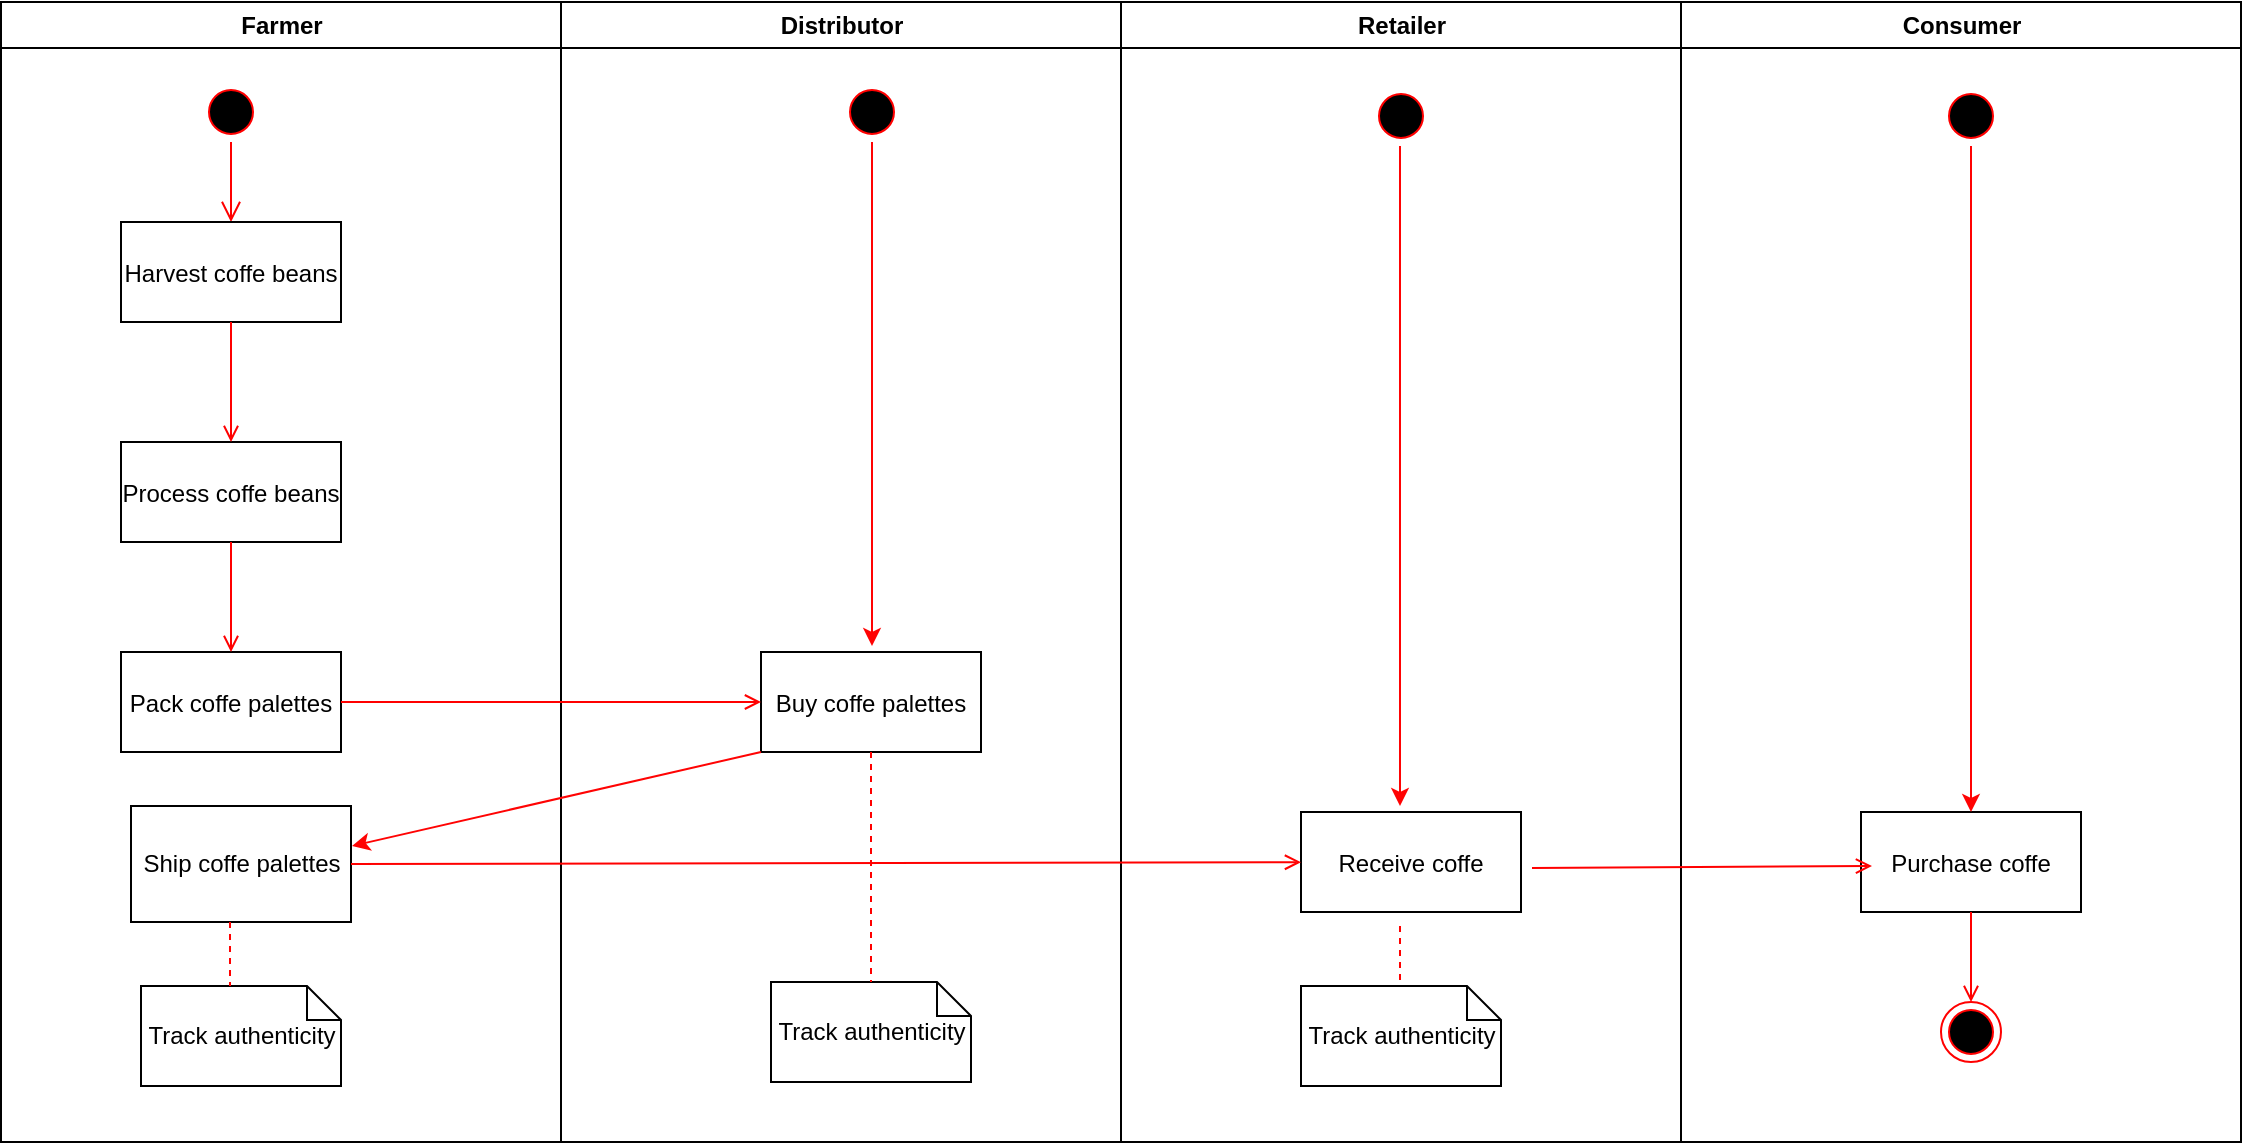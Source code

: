 <mxfile version="14.7.0" type="device"><diagram name="Page-1" id="e7e014a7-5840-1c2e-5031-d8a46d1fe8dd"><mxGraphModel dx="1274" dy="773" grid="1" gridSize="10" guides="1" tooltips="1" connect="1" arrows="1" fold="1" page="1" pageScale="1" pageWidth="1169" pageHeight="826" background="none" math="0" shadow="0"><root><mxCell id="0"/><mxCell id="1" parent="0"/><mxCell id="2" value="Farmer" style="swimlane;whiteSpace=wrap" parent="1" vertex="1"><mxGeometry x="164.5" y="128" width="280" height="570" as="geometry"/></mxCell><mxCell id="5" value="" style="ellipse;shape=startState;fillColor=#000000;strokeColor=#ff0000;" parent="2" vertex="1"><mxGeometry x="100" y="40" width="30" height="30" as="geometry"/></mxCell><mxCell id="6" value="" style="edgeStyle=elbowEdgeStyle;elbow=horizontal;verticalAlign=bottom;endArrow=open;endSize=8;strokeColor=#FF0000;endFill=1;rounded=0" parent="2" source="5" target="7" edge="1"><mxGeometry x="100" y="40" as="geometry"><mxPoint x="115" y="110" as="targetPoint"/></mxGeometry></mxCell><mxCell id="7" value="Harvest coffe beans" style="" parent="2" vertex="1"><mxGeometry x="60" y="110" width="110" height="50" as="geometry"/></mxCell><mxCell id="8" value="Process coffe beans" style="" parent="2" vertex="1"><mxGeometry x="60" y="220" width="110" height="50" as="geometry"/></mxCell><mxCell id="9" value="" style="endArrow=open;strokeColor=#FF0000;endFill=1;rounded=0" parent="2" source="7" target="8" edge="1"><mxGeometry relative="1" as="geometry"/></mxCell><mxCell id="10" value="Pack coffe palettes" style="" parent="2" vertex="1"><mxGeometry x="60" y="325" width="110" height="50" as="geometry"/></mxCell><mxCell id="11" value="" style="endArrow=open;strokeColor=#FF0000;endFill=1;rounded=0" parent="2" source="8" target="10" edge="1"><mxGeometry relative="1" as="geometry"/></mxCell><mxCell id="9GonF039FXUskHuef2e5-47" value="Track authenticity" style="shape=note;whiteSpace=wrap;size=17" parent="2" vertex="1"><mxGeometry x="70" y="492" width="100" height="50" as="geometry"/></mxCell><mxCell id="9GonF039FXUskHuef2e5-51" value="Ship coffe palettes" style="rounded=0;whiteSpace=wrap;html=1;" parent="2" vertex="1"><mxGeometry x="65" y="402" width="110" height="58" as="geometry"/></mxCell><mxCell id="9GonF039FXUskHuef2e5-54" value="" style="endArrow=none;strokeColor=#FF0000;endFill=0;rounded=0;dashed=1" parent="2" edge="1"><mxGeometry relative="1" as="geometry"><mxPoint x="114.5" y="460" as="sourcePoint"/><mxPoint x="114.5" y="492" as="targetPoint"/></mxGeometry></mxCell><mxCell id="3" value="Distributor" style="swimlane;whiteSpace=wrap" parent="1" vertex="1"><mxGeometry x="444.5" y="128" width="280" height="570" as="geometry"/></mxCell><mxCell id="13" value="" style="ellipse;shape=startState;fillColor=#000000;strokeColor=#ff0000;" parent="3" vertex="1"><mxGeometry x="140.5" y="40" width="30" height="30" as="geometry"/></mxCell><mxCell id="18" value="Buy coffe palettes" style="" parent="3" vertex="1"><mxGeometry x="100" y="325" width="110" height="50" as="geometry"/></mxCell><mxCell id="31" value="Track authenticity" style="shape=note;whiteSpace=wrap;size=17" parent="3" vertex="1"><mxGeometry x="105" y="490" width="100" height="50" as="geometry"/></mxCell><mxCell id="32" value="" style="endArrow=none;strokeColor=#FF0000;endFill=0;rounded=0;dashed=1" parent="3" source="18" target="31" edge="1"><mxGeometry relative="1" as="geometry"/></mxCell><mxCell id="4" value="Retailer" style="swimlane;whiteSpace=wrap" parent="1" vertex="1"><mxGeometry x="724.5" y="128" width="280" height="570" as="geometry"/></mxCell><mxCell id="33" value="Receive coffe" style="" parent="4" vertex="1"><mxGeometry x="90" y="405" width="110" height="50" as="geometry"/></mxCell><mxCell id="9GonF039FXUskHuef2e5-48" value="Track authenticity" style="shape=note;whiteSpace=wrap;size=17" parent="4" vertex="1"><mxGeometry x="90" y="492" width="100" height="50" as="geometry"/></mxCell><mxCell id="9GonF039FXUskHuef2e5-55" value="" style="ellipse;shape=startState;fillColor=#000000;strokeColor=#ff0000;" parent="4" vertex="1"><mxGeometry x="125" y="42" width="30" height="30" as="geometry"/></mxCell><mxCell id="9GonF039FXUskHuef2e5-56" value="" style="endArrow=classic;html=1;exitX=0.5;exitY=1;exitDx=0;exitDy=0;fillColor=#f8cecc;strokeColor=#FF0303;" parent="4" edge="1"><mxGeometry width="50" height="50" relative="1" as="geometry"><mxPoint x="139.5" y="72" as="sourcePoint"/><mxPoint x="139.5" y="402" as="targetPoint"/></mxGeometry></mxCell><mxCell id="9GonF039FXUskHuef2e5-59" value="" style="endArrow=none;strokeColor=#FF0000;endFill=0;rounded=0;dashed=1" parent="4" edge="1"><mxGeometry relative="1" as="geometry"><mxPoint x="139.5" y="462" as="sourcePoint"/><mxPoint x="139.5" y="492" as="targetPoint"/></mxGeometry></mxCell><mxCell id="20" value="" style="endArrow=open;strokeColor=#FF0000;endFill=1;rounded=0" parent="1" source="10" target="18" edge="1"><mxGeometry relative="1" as="geometry"/></mxCell><mxCell id="9GonF039FXUskHuef2e5-41" value="Consumer" style="swimlane;whiteSpace=wrap" parent="1" vertex="1"><mxGeometry x="1004.5" y="128" width="280" height="570" as="geometry"/></mxCell><mxCell id="9GonF039FXUskHuef2e5-42" value="Purchase coffe" style="" parent="9GonF039FXUskHuef2e5-41" vertex="1"><mxGeometry x="90" y="405" width="110" height="50" as="geometry"/></mxCell><mxCell id="9GonF039FXUskHuef2e5-45" value="" style="ellipse;shape=endState;fillColor=#000000;strokeColor=#ff0000" parent="9GonF039FXUskHuef2e5-41" vertex="1"><mxGeometry x="130" y="500" width="30" height="30" as="geometry"/></mxCell><mxCell id="9GonF039FXUskHuef2e5-46" value="" style="endArrow=open;strokeColor=#FF0000;endFill=1;rounded=0" parent="9GonF039FXUskHuef2e5-41" source="9GonF039FXUskHuef2e5-42" target="9GonF039FXUskHuef2e5-45" edge="1"><mxGeometry relative="1" as="geometry"/></mxCell><mxCell id="9GonF039FXUskHuef2e5-58" style="edgeStyle=orthogonalEdgeStyle;rounded=0;orthogonalLoop=1;jettySize=auto;html=1;entryX=0.5;entryY=0;entryDx=0;entryDy=0;strokeColor=#FF0303;" parent="9GonF039FXUskHuef2e5-41" source="9GonF039FXUskHuef2e5-57" target="9GonF039FXUskHuef2e5-42" edge="1"><mxGeometry relative="1" as="geometry"/></mxCell><mxCell id="9GonF039FXUskHuef2e5-57" value="" style="ellipse;shape=startState;fillColor=#000000;strokeColor=#ff0000;" parent="9GonF039FXUskHuef2e5-41" vertex="1"><mxGeometry x="130" y="42" width="30" height="30" as="geometry"/></mxCell><mxCell id="9GonF039FXUskHuef2e5-50" value="" style="endArrow=classic;html=1;exitX=0.5;exitY=1;exitDx=0;exitDy=0;fillColor=#f8cecc;strokeColor=#FF0303;" parent="1" source="13" edge="1"><mxGeometry width="50" height="50" relative="1" as="geometry"><mxPoint x="680" y="420" as="sourcePoint"/><mxPoint x="600" y="450" as="targetPoint"/></mxGeometry></mxCell><mxCell id="37" value="" style="edgeStyle=none;strokeColor=#FF0000;endArrow=open;endFill=1;rounded=0;exitX=1;exitY=0.5;exitDx=0;exitDy=0;" parent="1" source="9GonF039FXUskHuef2e5-51" target="33" edge="1"><mxGeometry width="100" height="100" relative="1" as="geometry"><mxPoint x="694.5" y="557.5" as="sourcePoint"/><mxPoint x="814.5" y="557.5" as="targetPoint"/></mxGeometry></mxCell><mxCell id="w7OhP9SP64Ord-lIBmts-37" value="" style="edgeStyle=none;strokeColor=#FF0000;endArrow=open;endFill=1;rounded=0;exitX=1;exitY=0.5;exitDx=0;exitDy=0;" edge="1" parent="1"><mxGeometry width="100" height="100" relative="1" as="geometry"><mxPoint x="930" y="561" as="sourcePoint"/><mxPoint x="1100" y="560" as="targetPoint"/></mxGeometry></mxCell><mxCell id="w7OhP9SP64Ord-lIBmts-39" value="" style="endArrow=classic;html=1;exitX=0;exitY=1;exitDx=0;exitDy=0;strokeColor=#FF0303;" edge="1" parent="1" source="18"><mxGeometry width="50" height="50" relative="1" as="geometry"><mxPoint x="620" y="440" as="sourcePoint"/><mxPoint x="340" y="550" as="targetPoint"/></mxGeometry></mxCell></root></mxGraphModel></diagram></mxfile>